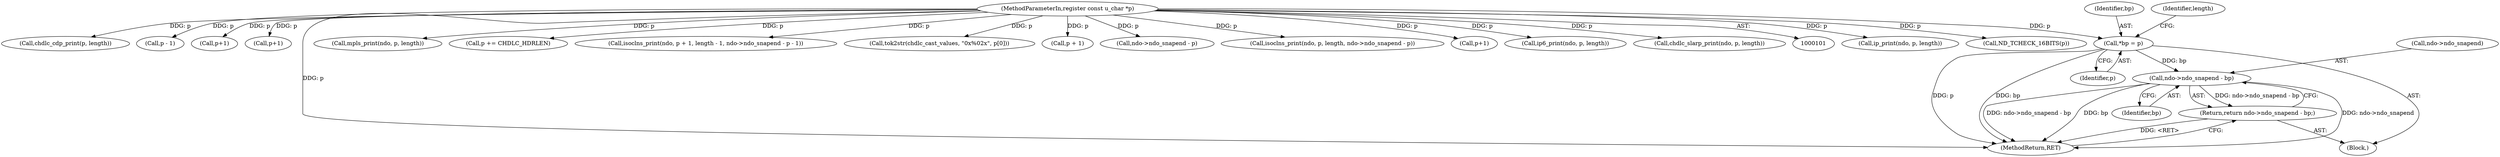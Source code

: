 digraph "0_tcpdump_a1eefe986065846b6c69dbc09afd9fa1a02c4a3d_0@pointer" {
"1000267" [label="(Call,ndo->ndo_snapend - bp)"];
"1000108" [label="(Call,*bp = p)"];
"1000103" [label="(MethodParameterIn,register const u_char *p)"];
"1000266" [label="(Return,return ndo->ndo_snapend - bp;)"];
"1000109" [label="(Identifier,bp)"];
"1000162" [label="(Call,ip_print(ndo, p, length))"];
"1000268" [label="(Call,ndo->ndo_snapend)"];
"1000197" [label="(Call,ND_TCHECK_16BITS(p))"];
"1000180" [label="(Call,chdlc_cdp_print(p, length))"];
"1000232" [label="(Call,p - 1)"];
"1000210" [label="(Call,p+1)"];
"1000266" [label="(Return,return ndo->ndo_snapend - bp;)"];
"1000105" [label="(Block,)"];
"1000216" [label="(Call,p+1)"];
"1000272" [label="(MethodReturn,RET)"];
"1000186" [label="(Call,mpls_print(ndo, p, length))"];
"1000267" [label="(Call,ndo->ndo_snapend - bp)"];
"1000155" [label="(Call,p += CHDLC_HDRLEN)"];
"1000220" [label="(Call,isoclns_print(ndo, p + 1, length - 1, ndo->ndo_snapend - p - 1))"];
"1000138" [label="(Call,tok2str(chdlc_cast_values, \"0x%02x\", p[0]))"];
"1000222" [label="(Call,p + 1)"];
"1000271" [label="(Identifier,bp)"];
"1000113" [label="(Identifier,length)"];
"1000240" [label="(Call,ndo->ndo_snapend - p)"];
"1000108" [label="(Call,*bp = p)"];
"1000236" [label="(Call,isoclns_print(ndo, p, length, ndo->ndo_snapend - p))"];
"1000103" [label="(MethodParameterIn,register const u_char *p)"];
"1000203" [label="(Call,p+1)"];
"1000168" [label="(Call,ip6_print(ndo, p, length))"];
"1000174" [label="(Call,chdlc_slarp_print(ndo, p, length))"];
"1000110" [label="(Identifier,p)"];
"1000267" -> "1000266"  [label="AST: "];
"1000267" -> "1000271"  [label="CFG: "];
"1000268" -> "1000267"  [label="AST: "];
"1000271" -> "1000267"  [label="AST: "];
"1000266" -> "1000267"  [label="CFG: "];
"1000267" -> "1000272"  [label="DDG: ndo->ndo_snapend"];
"1000267" -> "1000272"  [label="DDG: ndo->ndo_snapend - bp"];
"1000267" -> "1000272"  [label="DDG: bp"];
"1000267" -> "1000266"  [label="DDG: ndo->ndo_snapend - bp"];
"1000108" -> "1000267"  [label="DDG: bp"];
"1000108" -> "1000105"  [label="AST: "];
"1000108" -> "1000110"  [label="CFG: "];
"1000109" -> "1000108"  [label="AST: "];
"1000110" -> "1000108"  [label="AST: "];
"1000113" -> "1000108"  [label="CFG: "];
"1000108" -> "1000272"  [label="DDG: p"];
"1000108" -> "1000272"  [label="DDG: bp"];
"1000103" -> "1000108"  [label="DDG: p"];
"1000103" -> "1000101"  [label="AST: "];
"1000103" -> "1000272"  [label="DDG: p"];
"1000103" -> "1000138"  [label="DDG: p"];
"1000103" -> "1000155"  [label="DDG: p"];
"1000103" -> "1000162"  [label="DDG: p"];
"1000103" -> "1000168"  [label="DDG: p"];
"1000103" -> "1000174"  [label="DDG: p"];
"1000103" -> "1000180"  [label="DDG: p"];
"1000103" -> "1000186"  [label="DDG: p"];
"1000103" -> "1000197"  [label="DDG: p"];
"1000103" -> "1000203"  [label="DDG: p"];
"1000103" -> "1000210"  [label="DDG: p"];
"1000103" -> "1000216"  [label="DDG: p"];
"1000103" -> "1000220"  [label="DDG: p"];
"1000103" -> "1000222"  [label="DDG: p"];
"1000103" -> "1000232"  [label="DDG: p"];
"1000103" -> "1000236"  [label="DDG: p"];
"1000103" -> "1000240"  [label="DDG: p"];
"1000266" -> "1000105"  [label="AST: "];
"1000272" -> "1000266"  [label="CFG: "];
"1000266" -> "1000272"  [label="DDG: <RET>"];
}
